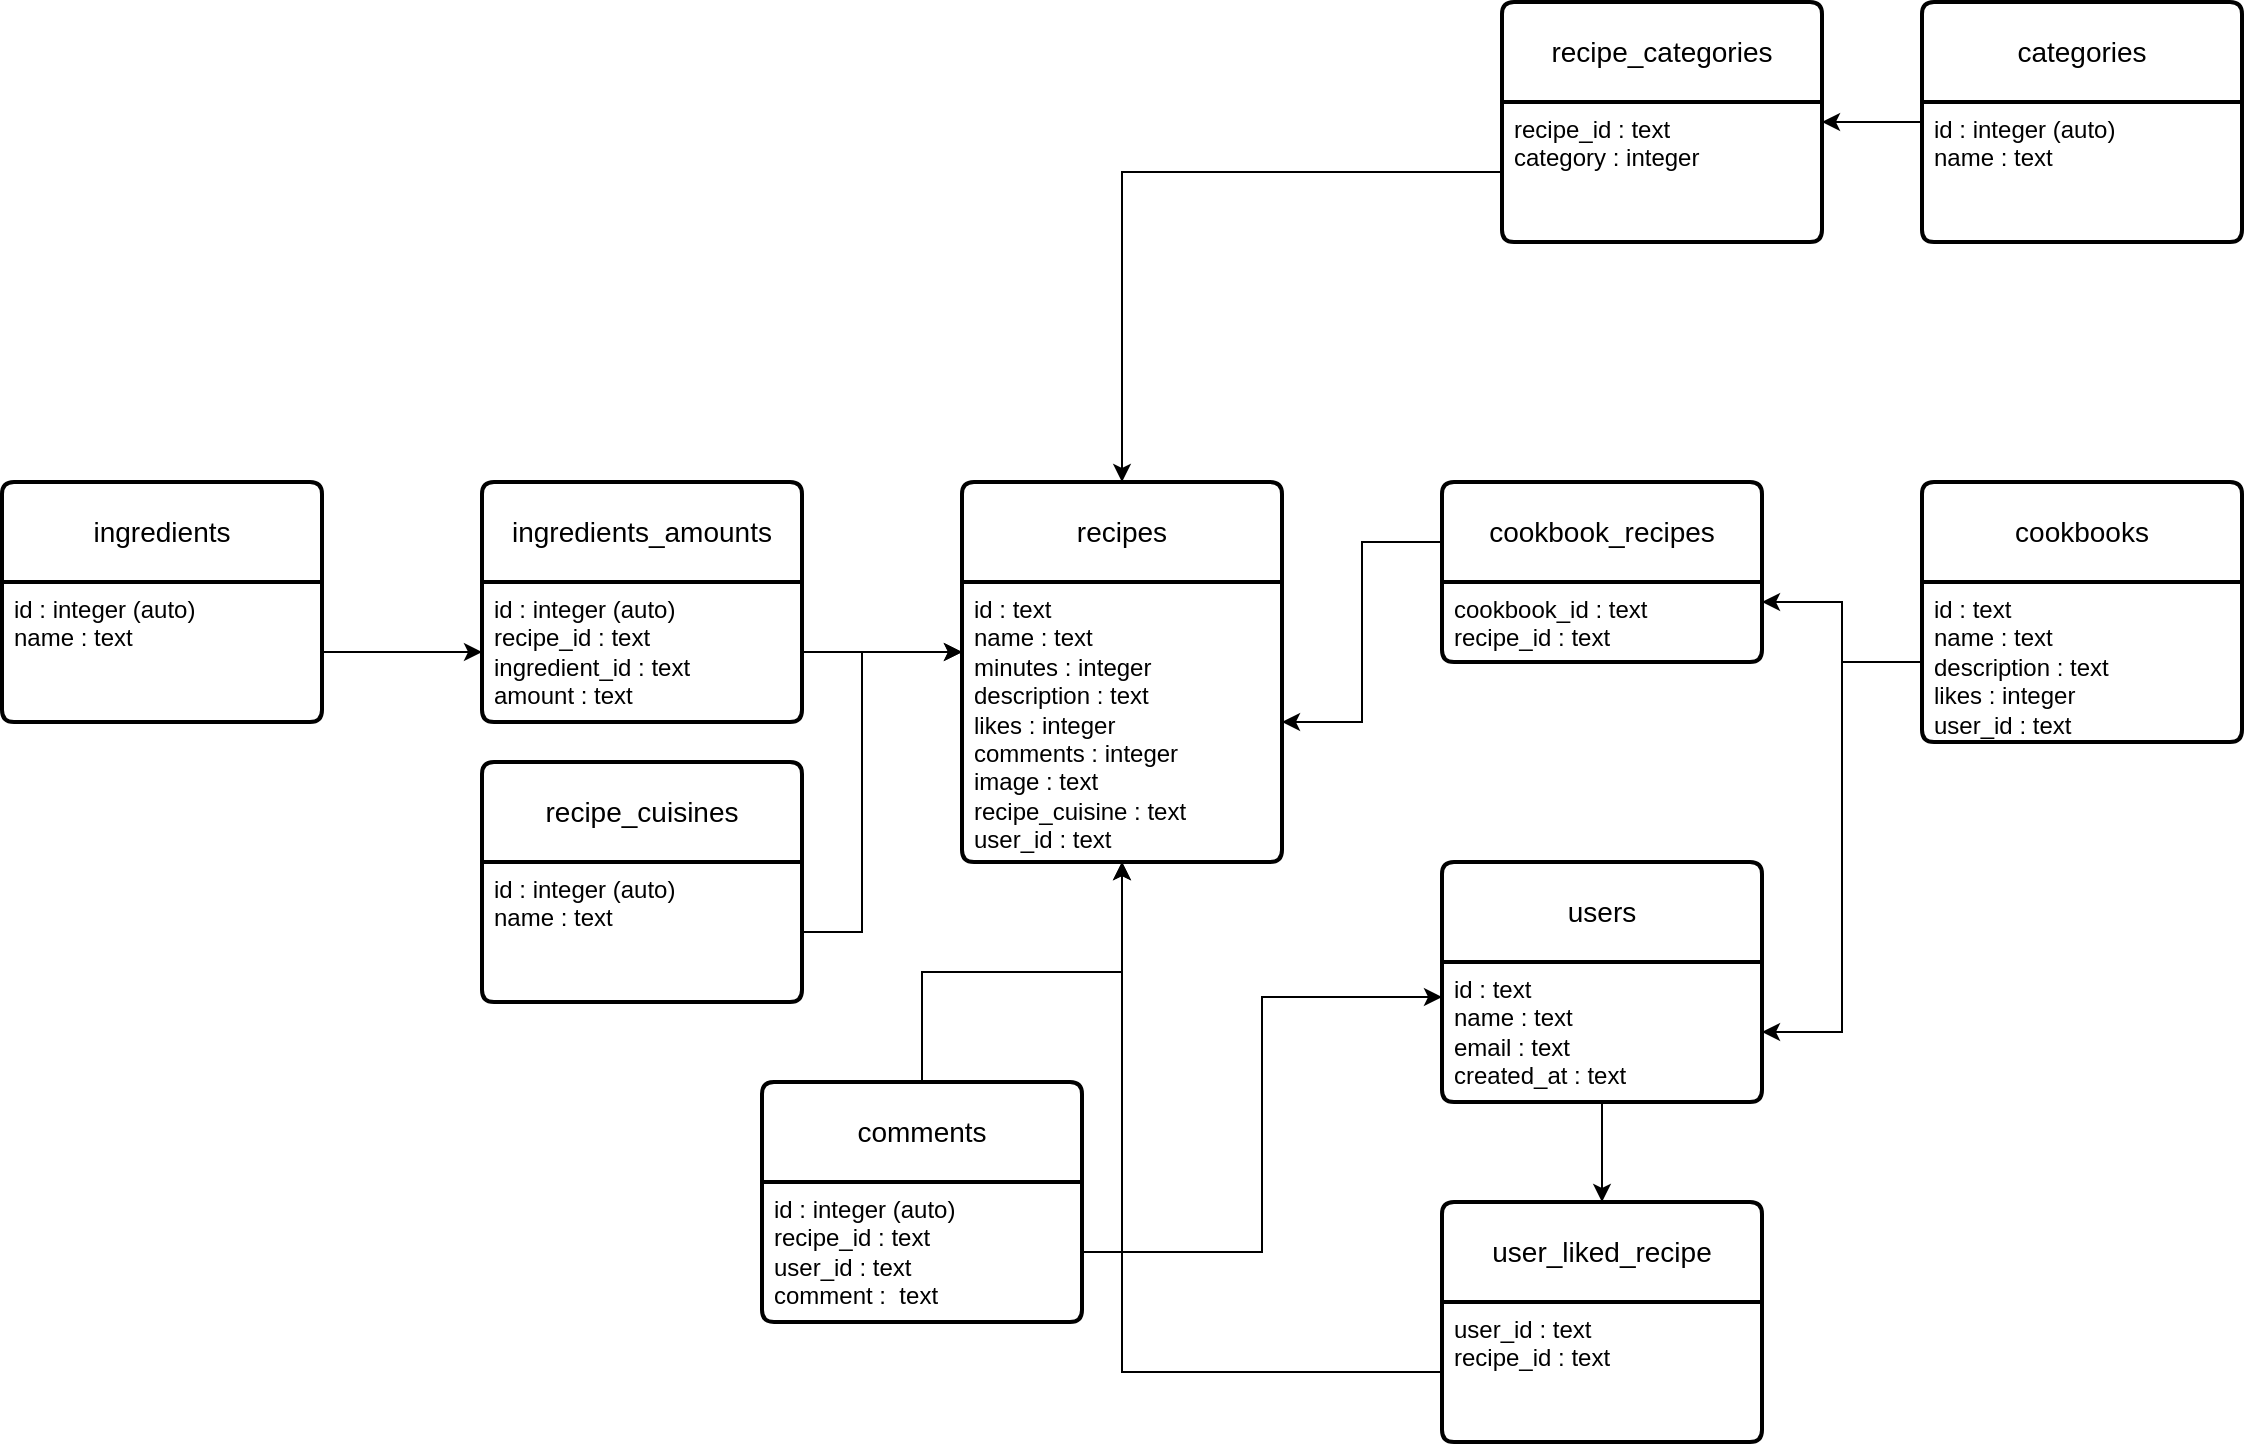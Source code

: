 <mxfile version="27.1.1">
  <diagram id="C5RBs43oDa-KdzZeNtuy" name="Page-1">
    <mxGraphModel dx="2029" dy="1862" grid="1" gridSize="10" guides="1" tooltips="1" connect="1" arrows="1" fold="1" page="1" pageScale="1" pageWidth="827" pageHeight="1169" math="0" shadow="0">
      <root>
        <mxCell id="WIyWlLk6GJQsqaUBKTNV-0" />
        <mxCell id="WIyWlLk6GJQsqaUBKTNV-1" parent="WIyWlLk6GJQsqaUBKTNV-0" />
        <mxCell id="IsfFs_oJXku781px_-HO-0" value="recipes" style="swimlane;childLayout=stackLayout;horizontal=1;startSize=50;horizontalStack=0;rounded=1;fontSize=14;fontStyle=0;strokeWidth=2;resizeParent=0;resizeLast=1;shadow=0;dashed=0;align=center;arcSize=4;whiteSpace=wrap;html=1;" parent="WIyWlLk6GJQsqaUBKTNV-1" vertex="1">
          <mxGeometry x="160" y="160" width="160" height="190" as="geometry" />
        </mxCell>
        <mxCell id="IsfFs_oJXku781px_-HO-1" value="&lt;div&gt;id : text&lt;/div&gt;&lt;div&gt;name : text&lt;/div&gt;&lt;div&gt;minutes : integer&lt;/div&gt;&lt;div&gt;description : text&lt;/div&gt;&lt;div&gt;likes : integer&lt;/div&gt;&lt;div&gt;comments : integer&lt;/div&gt;&lt;div&gt;image : text&lt;/div&gt;&lt;div&gt;recipe_cuisine : text&lt;/div&gt;&lt;div&gt;user_id : text&lt;/div&gt;&lt;div&gt;&lt;br&gt;&lt;/div&gt;" style="align=left;strokeColor=none;fillColor=none;spacingLeft=4;spacingRight=4;fontSize=12;verticalAlign=top;resizable=0;rotatable=0;part=1;html=1;whiteSpace=wrap;" parent="IsfFs_oJXku781px_-HO-0" vertex="1">
          <mxGeometry y="50" width="160" height="140" as="geometry" />
        </mxCell>
        <mxCell id="IsfFs_oJXku781px_-HO-29" style="edgeStyle=orthogonalEdgeStyle;rounded=0;orthogonalLoop=1;jettySize=auto;html=1;entryX=1;entryY=0.5;entryDx=0;entryDy=0;" parent="WIyWlLk6GJQsqaUBKTNV-1" source="IsfFs_oJXku781px_-HO-2" target="IsfFs_oJXku781px_-HO-4" edge="1">
          <mxGeometry relative="1" as="geometry" />
        </mxCell>
        <mxCell id="IsfFs_oJXku781px_-HO-2" value="categories" style="swimlane;childLayout=stackLayout;horizontal=1;startSize=50;horizontalStack=0;rounded=1;fontSize=14;fontStyle=0;strokeWidth=2;resizeParent=0;resizeLast=1;shadow=0;dashed=0;align=center;arcSize=4;whiteSpace=wrap;html=1;" parent="WIyWlLk6GJQsqaUBKTNV-1" vertex="1">
          <mxGeometry x="640" y="-80" width="160" height="120" as="geometry" />
        </mxCell>
        <mxCell id="IsfFs_oJXku781px_-HO-3" value="&lt;div&gt;id : integer (auto)&lt;/div&gt;&lt;div&gt;name : text&lt;/div&gt;" style="align=left;strokeColor=none;fillColor=none;spacingLeft=4;spacingRight=4;fontSize=12;verticalAlign=top;resizable=0;rotatable=0;part=1;html=1;whiteSpace=wrap;" parent="IsfFs_oJXku781px_-HO-2" vertex="1">
          <mxGeometry y="50" width="160" height="70" as="geometry" />
        </mxCell>
        <mxCell id="IsfFs_oJXku781px_-HO-4" value="recipe_categories" style="swimlane;childLayout=stackLayout;horizontal=1;startSize=50;horizontalStack=0;rounded=1;fontSize=14;fontStyle=0;strokeWidth=2;resizeParent=0;resizeLast=1;shadow=0;dashed=0;align=center;arcSize=4;whiteSpace=wrap;html=1;" parent="WIyWlLk6GJQsqaUBKTNV-1" vertex="1">
          <mxGeometry x="430" y="-80" width="160" height="120" as="geometry" />
        </mxCell>
        <mxCell id="IsfFs_oJXku781px_-HO-5" value="&lt;div&gt;recipe_id : text&lt;/div&gt;&lt;div&gt;category : integer&lt;/div&gt;" style="align=left;strokeColor=none;fillColor=none;spacingLeft=4;spacingRight=4;fontSize=12;verticalAlign=top;resizable=0;rotatable=0;part=1;html=1;whiteSpace=wrap;" parent="IsfFs_oJXku781px_-HO-4" vertex="1">
          <mxGeometry y="50" width="160" height="70" as="geometry" />
        </mxCell>
        <mxCell id="IsfFs_oJXku781px_-HO-36" style="edgeStyle=orthogonalEdgeStyle;rounded=0;orthogonalLoop=1;jettySize=auto;html=1;entryX=0.5;entryY=1;entryDx=0;entryDy=0;" parent="WIyWlLk6GJQsqaUBKTNV-1" source="IsfFs_oJXku781px_-HO-6" target="IsfFs_oJXku781px_-HO-1" edge="1">
          <mxGeometry relative="1" as="geometry" />
        </mxCell>
        <mxCell id="IsfFs_oJXku781px_-HO-6" value="comments" style="swimlane;childLayout=stackLayout;horizontal=1;startSize=50;horizontalStack=0;rounded=1;fontSize=14;fontStyle=0;strokeWidth=2;resizeParent=0;resizeLast=1;shadow=0;dashed=0;align=center;arcSize=4;whiteSpace=wrap;html=1;" parent="WIyWlLk6GJQsqaUBKTNV-1" vertex="1">
          <mxGeometry x="60" y="460" width="160" height="120" as="geometry" />
        </mxCell>
        <mxCell id="IsfFs_oJXku781px_-HO-7" value="&lt;div&gt;id : integer (auto)&lt;/div&gt;&lt;div&gt;recipe_id : text&lt;/div&gt;&lt;div&gt;user_id : text&lt;/div&gt;&lt;div&gt;comment :&amp;nbsp; text&lt;/div&gt;" style="align=left;strokeColor=none;fillColor=none;spacingLeft=4;spacingRight=4;fontSize=12;verticalAlign=top;resizable=0;rotatable=0;part=1;html=1;whiteSpace=wrap;" parent="IsfFs_oJXku781px_-HO-6" vertex="1">
          <mxGeometry y="50" width="160" height="70" as="geometry" />
        </mxCell>
        <mxCell id="IsfFs_oJXku781px_-HO-8" value="users" style="swimlane;childLayout=stackLayout;horizontal=1;startSize=50;horizontalStack=0;rounded=1;fontSize=14;fontStyle=0;strokeWidth=2;resizeParent=0;resizeLast=1;shadow=0;dashed=0;align=center;arcSize=4;whiteSpace=wrap;html=1;" parent="WIyWlLk6GJQsqaUBKTNV-1" vertex="1">
          <mxGeometry x="400" y="350" width="160" height="120" as="geometry" />
        </mxCell>
        <mxCell id="IsfFs_oJXku781px_-HO-9" value="&lt;div&gt;id : text&lt;/div&gt;&lt;div&gt;name : text&lt;/div&gt;&lt;div&gt;email : text&lt;/div&gt;&lt;div&gt;created_at : text&lt;/div&gt;" style="align=left;strokeColor=none;fillColor=none;spacingLeft=4;spacingRight=4;fontSize=12;verticalAlign=top;resizable=0;rotatable=0;part=1;html=1;whiteSpace=wrap;" parent="IsfFs_oJXku781px_-HO-8" vertex="1">
          <mxGeometry y="50" width="160" height="70" as="geometry" />
        </mxCell>
        <mxCell id="IsfFs_oJXku781px_-HO-10" value="cookbooks" style="swimlane;childLayout=stackLayout;horizontal=1;startSize=50;horizontalStack=0;rounded=1;fontSize=14;fontStyle=0;strokeWidth=2;resizeParent=0;resizeLast=1;shadow=0;dashed=0;align=center;arcSize=4;whiteSpace=wrap;html=1;" parent="WIyWlLk6GJQsqaUBKTNV-1" vertex="1">
          <mxGeometry x="640" y="160" width="160" height="130" as="geometry" />
        </mxCell>
        <mxCell id="IsfFs_oJXku781px_-HO-11" value="&lt;div&gt;id : text&lt;/div&gt;&lt;div&gt;name : text&lt;/div&gt;&lt;div&gt;description : text&lt;/div&gt;&lt;div&gt;likes : integer&lt;/div&gt;&lt;div&gt;user_id : text&lt;/div&gt;" style="align=left;strokeColor=none;fillColor=none;spacingLeft=4;spacingRight=4;fontSize=12;verticalAlign=top;resizable=0;rotatable=0;part=1;html=1;whiteSpace=wrap;" parent="IsfFs_oJXku781px_-HO-10" vertex="1">
          <mxGeometry y="50" width="160" height="80" as="geometry" />
        </mxCell>
        <mxCell id="IsfFs_oJXku781px_-HO-13" value="cookbook_recipes" style="swimlane;childLayout=stackLayout;horizontal=1;startSize=50;horizontalStack=0;rounded=1;fontSize=14;fontStyle=0;strokeWidth=2;resizeParent=0;resizeLast=1;shadow=0;dashed=0;align=center;arcSize=4;whiteSpace=wrap;html=1;" parent="WIyWlLk6GJQsqaUBKTNV-1" vertex="1">
          <mxGeometry x="400" y="160" width="160" height="90" as="geometry" />
        </mxCell>
        <mxCell id="IsfFs_oJXku781px_-HO-14" value="&lt;div&gt;cookbook_id : text&lt;/div&gt;&lt;div&gt;recipe_id : text&lt;/div&gt;" style="align=left;strokeColor=none;fillColor=none;spacingLeft=4;spacingRight=4;fontSize=12;verticalAlign=top;resizable=0;rotatable=0;part=1;html=1;whiteSpace=wrap;" parent="IsfFs_oJXku781px_-HO-13" vertex="1">
          <mxGeometry y="50" width="160" height="40" as="geometry" />
        </mxCell>
        <mxCell id="IsfFs_oJXku781px_-HO-26" style="edgeStyle=orthogonalEdgeStyle;rounded=0;orthogonalLoop=1;jettySize=auto;html=1;entryX=0;entryY=0.25;entryDx=0;entryDy=0;" parent="WIyWlLk6GJQsqaUBKTNV-1" source="IsfFs_oJXku781px_-HO-15" target="IsfFs_oJXku781px_-HO-1" edge="1">
          <mxGeometry relative="1" as="geometry">
            <Array as="points">
              <mxPoint x="80" y="385" />
              <mxPoint x="110" y="385" />
              <mxPoint x="110" y="245" />
            </Array>
          </mxGeometry>
        </mxCell>
        <mxCell id="IsfFs_oJXku781px_-HO-15" value="recipe_cuisines" style="swimlane;childLayout=stackLayout;horizontal=1;startSize=50;horizontalStack=0;rounded=1;fontSize=14;fontStyle=0;strokeWidth=2;resizeParent=0;resizeLast=1;shadow=0;dashed=0;align=center;arcSize=4;whiteSpace=wrap;html=1;" parent="WIyWlLk6GJQsqaUBKTNV-1" vertex="1">
          <mxGeometry x="-80" y="300" width="160" height="120" as="geometry" />
        </mxCell>
        <mxCell id="IsfFs_oJXku781px_-HO-16" value="&lt;div&gt;id : integer (auto)&lt;/div&gt;&lt;div&gt;name : text&lt;/div&gt;" style="align=left;strokeColor=none;fillColor=none;spacingLeft=4;spacingRight=4;fontSize=12;verticalAlign=top;resizable=0;rotatable=0;part=1;html=1;whiteSpace=wrap;" parent="IsfFs_oJXku781px_-HO-15" vertex="1">
          <mxGeometry y="50" width="160" height="70" as="geometry" />
        </mxCell>
        <mxCell id="IsfFs_oJXku781px_-HO-17" value="ingredients" style="swimlane;childLayout=stackLayout;horizontal=1;startSize=50;horizontalStack=0;rounded=1;fontSize=14;fontStyle=0;strokeWidth=2;resizeParent=0;resizeLast=1;shadow=0;dashed=0;align=center;arcSize=4;whiteSpace=wrap;html=1;" parent="WIyWlLk6GJQsqaUBKTNV-1" vertex="1">
          <mxGeometry x="-320" y="160" width="160" height="120" as="geometry" />
        </mxCell>
        <mxCell id="IsfFs_oJXku781px_-HO-18" value="&lt;div&gt;id : integer (auto)&lt;/div&gt;&lt;div&gt;name : text&lt;/div&gt;" style="align=left;strokeColor=none;fillColor=none;spacingLeft=4;spacingRight=4;fontSize=12;verticalAlign=top;resizable=0;rotatable=0;part=1;html=1;whiteSpace=wrap;" parent="IsfFs_oJXku781px_-HO-17" vertex="1">
          <mxGeometry y="50" width="160" height="70" as="geometry" />
        </mxCell>
        <mxCell id="IsfFs_oJXku781px_-HO-19" value="ingredients_amounts" style="swimlane;childLayout=stackLayout;horizontal=1;startSize=50;horizontalStack=0;rounded=1;fontSize=14;fontStyle=0;strokeWidth=2;resizeParent=0;resizeLast=1;shadow=0;dashed=0;align=center;arcSize=4;whiteSpace=wrap;html=1;" parent="WIyWlLk6GJQsqaUBKTNV-1" vertex="1">
          <mxGeometry x="-80" y="160" width="160" height="120" as="geometry" />
        </mxCell>
        <mxCell id="IsfFs_oJXku781px_-HO-20" value="&lt;div&gt;id : integer (auto)&lt;/div&gt;&lt;div&gt;recipe_id : text&lt;/div&gt;&lt;div&gt;ingredient_id : text&lt;/div&gt;&lt;div&gt;amount : text&lt;/div&gt;" style="align=left;strokeColor=none;fillColor=none;spacingLeft=4;spacingRight=4;fontSize=12;verticalAlign=top;resizable=0;rotatable=0;part=1;html=1;whiteSpace=wrap;" parent="IsfFs_oJXku781px_-HO-19" vertex="1">
          <mxGeometry y="50" width="160" height="70" as="geometry" />
        </mxCell>
        <mxCell id="IsfFs_oJXku781px_-HO-21" value="user_liked_recipe" style="swimlane;childLayout=stackLayout;horizontal=1;startSize=50;horizontalStack=0;rounded=1;fontSize=14;fontStyle=0;strokeWidth=2;resizeParent=0;resizeLast=1;shadow=0;dashed=0;align=center;arcSize=4;whiteSpace=wrap;html=1;" parent="WIyWlLk6GJQsqaUBKTNV-1" vertex="1">
          <mxGeometry x="400" y="520" width="160" height="120" as="geometry" />
        </mxCell>
        <mxCell id="IsfFs_oJXku781px_-HO-22" value="&lt;div&gt;user_id : text&lt;/div&gt;&lt;div&gt;recipe_id : text&lt;/div&gt;" style="align=left;strokeColor=none;fillColor=none;spacingLeft=4;spacingRight=4;fontSize=12;verticalAlign=top;resizable=0;rotatable=0;part=1;html=1;whiteSpace=wrap;" parent="IsfFs_oJXku781px_-HO-21" vertex="1">
          <mxGeometry y="50" width="160" height="70" as="geometry" />
        </mxCell>
        <mxCell id="IsfFs_oJXku781px_-HO-24" style="edgeStyle=orthogonalEdgeStyle;rounded=0;orthogonalLoop=1;jettySize=auto;html=1;entryX=0;entryY=0.5;entryDx=0;entryDy=0;" parent="WIyWlLk6GJQsqaUBKTNV-1" source="IsfFs_oJXku781px_-HO-18" target="IsfFs_oJXku781px_-HO-20" edge="1">
          <mxGeometry relative="1" as="geometry" />
        </mxCell>
        <mxCell id="IsfFs_oJXku781px_-HO-25" style="edgeStyle=orthogonalEdgeStyle;rounded=0;orthogonalLoop=1;jettySize=auto;html=1;exitX=1;exitY=0.5;exitDx=0;exitDy=0;entryX=0;entryY=0.25;entryDx=0;entryDy=0;" parent="WIyWlLk6GJQsqaUBKTNV-1" source="IsfFs_oJXku781px_-HO-20" target="IsfFs_oJXku781px_-HO-1" edge="1">
          <mxGeometry relative="1" as="geometry" />
        </mxCell>
        <mxCell id="IsfFs_oJXku781px_-HO-30" style="edgeStyle=orthogonalEdgeStyle;rounded=0;orthogonalLoop=1;jettySize=auto;html=1;entryX=0.5;entryY=0;entryDx=0;entryDy=0;" parent="WIyWlLk6GJQsqaUBKTNV-1" source="IsfFs_oJXku781px_-HO-5" target="IsfFs_oJXku781px_-HO-0" edge="1">
          <mxGeometry relative="1" as="geometry" />
        </mxCell>
        <mxCell id="IsfFs_oJXku781px_-HO-31" style="edgeStyle=orthogonalEdgeStyle;rounded=0;orthogonalLoop=1;jettySize=auto;html=1;entryX=1;entryY=0.25;entryDx=0;entryDy=0;" parent="WIyWlLk6GJQsqaUBKTNV-1" source="IsfFs_oJXku781px_-HO-11" target="IsfFs_oJXku781px_-HO-14" edge="1">
          <mxGeometry relative="1" as="geometry" />
        </mxCell>
        <mxCell id="IsfFs_oJXku781px_-HO-32" style="edgeStyle=orthogonalEdgeStyle;rounded=0;orthogonalLoop=1;jettySize=auto;html=1;exitX=0;exitY=0;exitDx=0;exitDy=0;entryX=1;entryY=0.5;entryDx=0;entryDy=0;" parent="WIyWlLk6GJQsqaUBKTNV-1" source="IsfFs_oJXku781px_-HO-14" target="IsfFs_oJXku781px_-HO-1" edge="1">
          <mxGeometry relative="1" as="geometry" />
        </mxCell>
        <mxCell id="IsfFs_oJXku781px_-HO-33" style="edgeStyle=orthogonalEdgeStyle;rounded=0;orthogonalLoop=1;jettySize=auto;html=1;entryX=1;entryY=0.5;entryDx=0;entryDy=0;" parent="WIyWlLk6GJQsqaUBKTNV-1" source="IsfFs_oJXku781px_-HO-11" target="IsfFs_oJXku781px_-HO-9" edge="1">
          <mxGeometry relative="1" as="geometry" />
        </mxCell>
        <mxCell id="IsfFs_oJXku781px_-HO-34" style="edgeStyle=orthogonalEdgeStyle;rounded=0;orthogonalLoop=1;jettySize=auto;html=1;entryX=0.5;entryY=0;entryDx=0;entryDy=0;" parent="WIyWlLk6GJQsqaUBKTNV-1" source="IsfFs_oJXku781px_-HO-9" target="IsfFs_oJXku781px_-HO-21" edge="1">
          <mxGeometry relative="1" as="geometry" />
        </mxCell>
        <mxCell id="IsfFs_oJXku781px_-HO-35" style="edgeStyle=orthogonalEdgeStyle;rounded=0;orthogonalLoop=1;jettySize=auto;html=1;entryX=0.5;entryY=1;entryDx=0;entryDy=0;" parent="WIyWlLk6GJQsqaUBKTNV-1" source="IsfFs_oJXku781px_-HO-22" target="IsfFs_oJXku781px_-HO-1" edge="1">
          <mxGeometry relative="1" as="geometry" />
        </mxCell>
        <mxCell id="IsfFs_oJXku781px_-HO-37" style="edgeStyle=orthogonalEdgeStyle;rounded=0;orthogonalLoop=1;jettySize=auto;html=1;entryX=0;entryY=0.25;entryDx=0;entryDy=0;" parent="WIyWlLk6GJQsqaUBKTNV-1" source="IsfFs_oJXku781px_-HO-7" target="IsfFs_oJXku781px_-HO-9" edge="1">
          <mxGeometry relative="1" as="geometry" />
        </mxCell>
      </root>
    </mxGraphModel>
  </diagram>
</mxfile>
